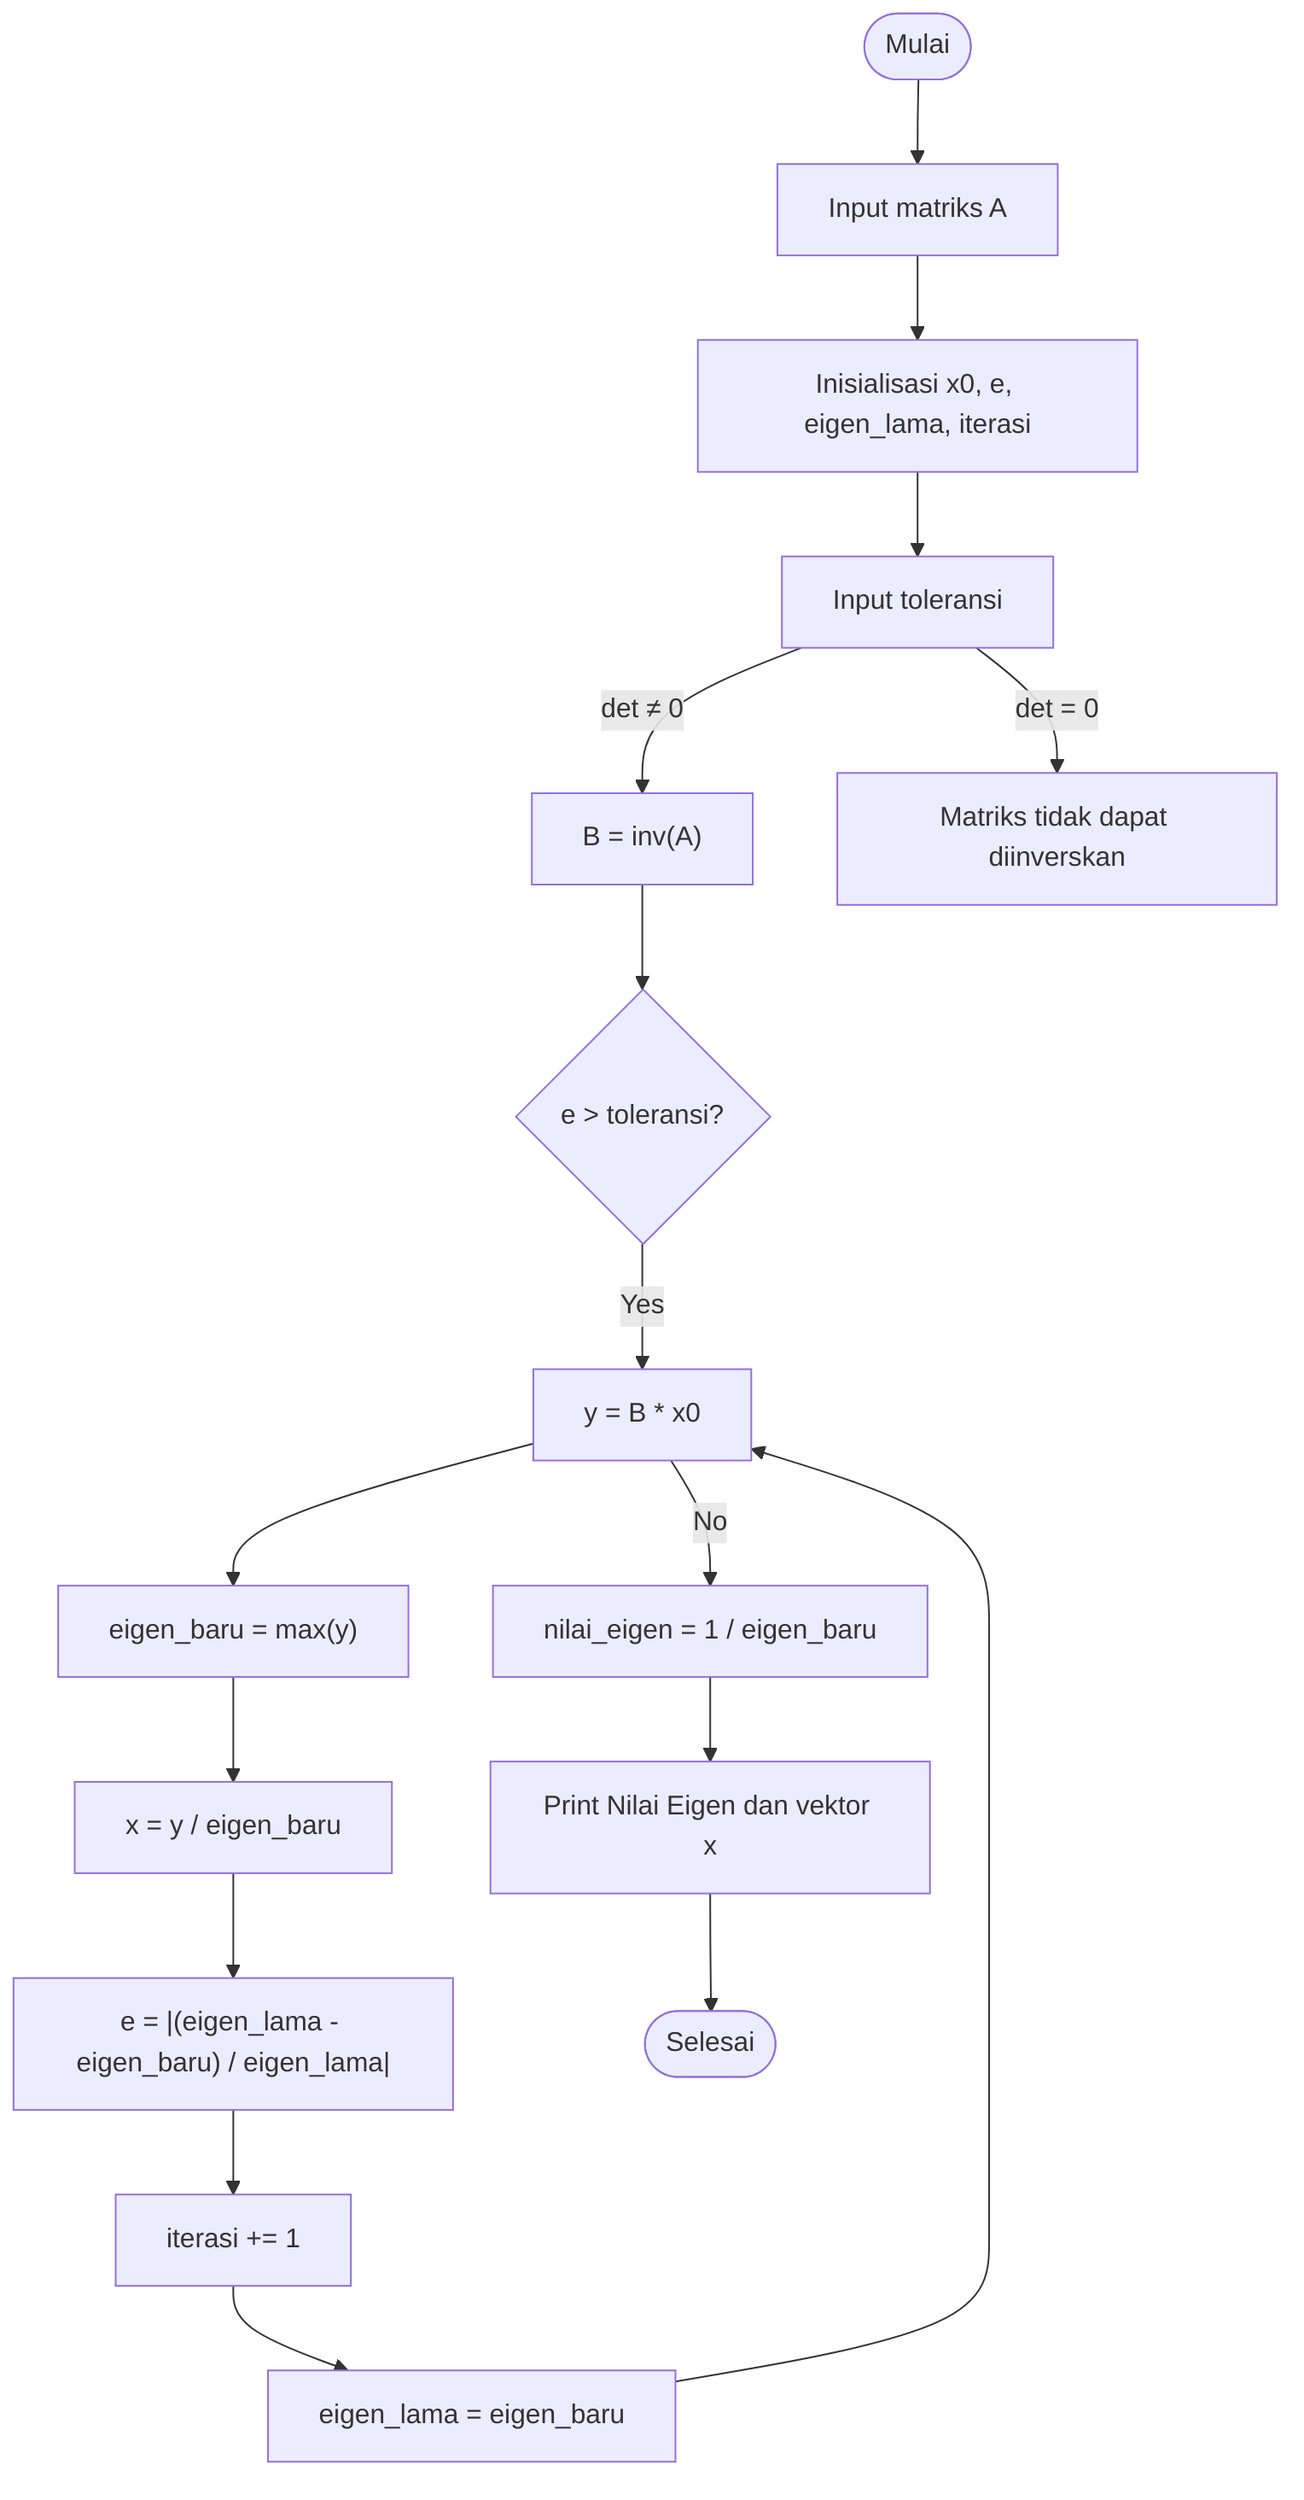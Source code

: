 graph TD
  A([Mulai]) --> B["Input matriks A"]
  B --> C["Inisialisasi x0, e, eigen_lama, iterasi"]
  C --> D["Input toleransi"]
  D -->|det ≠ 0| E["B = inv(A)"]
  D -->|det = 0| Z["Matriks tidak dapat diinverskan"]
  E --> F{"e > toleransi?"}
  F -- Yes --> G["y = B * x0"]
  G --> H["eigen_baru = max(y)"]
  H --> I["x = y / eigen_baru"]
  I --> J["e = |(eigen_lama - eigen_baru) / eigen_lama|"]
  J --> K["iterasi += 1"]
  K --> L["eigen_lama = eigen_baru"]
  L --> G
  G -- No --> P["nilai_eigen = 1 / eigen_baru"]
  P --> Q["Print Nilai Eigen dan vektor x"]
  Q --> O([Selesai])